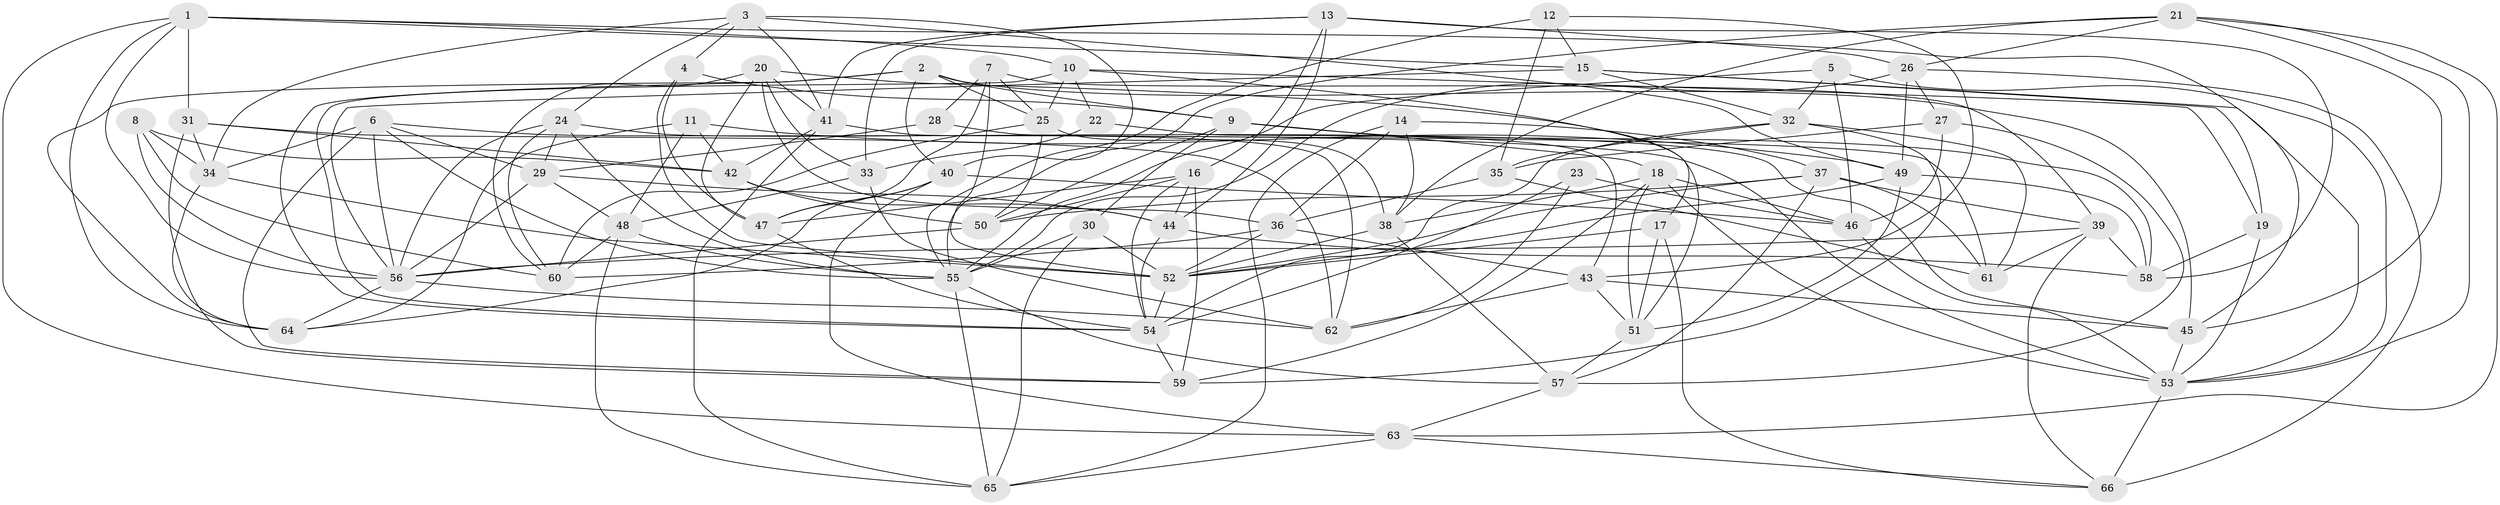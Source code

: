// original degree distribution, {4: 1.0}
// Generated by graph-tools (version 1.1) at 2025/26/03/09/25 03:26:58]
// undirected, 66 vertices, 190 edges
graph export_dot {
graph [start="1"]
  node [color=gray90,style=filled];
  1;
  2;
  3;
  4;
  5;
  6;
  7;
  8;
  9;
  10;
  11;
  12;
  13;
  14;
  15;
  16;
  17;
  18;
  19;
  20;
  21;
  22;
  23;
  24;
  25;
  26;
  27;
  28;
  29;
  30;
  31;
  32;
  33;
  34;
  35;
  36;
  37;
  38;
  39;
  40;
  41;
  42;
  43;
  44;
  45;
  46;
  47;
  48;
  49;
  50;
  51;
  52;
  53;
  54;
  55;
  56;
  57;
  58;
  59;
  60;
  61;
  62;
  63;
  64;
  65;
  66;
  1 -- 10 [weight=1.0];
  1 -- 15 [weight=1.0];
  1 -- 31 [weight=2.0];
  1 -- 45 [weight=1.0];
  1 -- 56 [weight=1.0];
  1 -- 63 [weight=1.0];
  1 -- 64 [weight=1.0];
  2 -- 9 [weight=1.0];
  2 -- 25 [weight=1.0];
  2 -- 40 [weight=1.0];
  2 -- 45 [weight=1.0];
  2 -- 54 [weight=1.0];
  2 -- 64 [weight=1.0];
  3 -- 4 [weight=1.0];
  3 -- 24 [weight=1.0];
  3 -- 34 [weight=1.0];
  3 -- 40 [weight=1.0];
  3 -- 41 [weight=1.0];
  3 -- 49 [weight=1.0];
  4 -- 9 [weight=1.0];
  4 -- 47 [weight=1.0];
  4 -- 52 [weight=1.0];
  5 -- 32 [weight=1.0];
  5 -- 46 [weight=1.0];
  5 -- 53 [weight=1.0];
  5 -- 55 [weight=1.0];
  6 -- 29 [weight=1.0];
  6 -- 34 [weight=1.0];
  6 -- 53 [weight=1.0];
  6 -- 55 [weight=1.0];
  6 -- 56 [weight=1.0];
  6 -- 59 [weight=1.0];
  7 -- 25 [weight=1.0];
  7 -- 28 [weight=2.0];
  7 -- 39 [weight=1.0];
  7 -- 47 [weight=1.0];
  7 -- 52 [weight=1.0];
  8 -- 34 [weight=1.0];
  8 -- 42 [weight=1.0];
  8 -- 56 [weight=1.0];
  8 -- 60 [weight=1.0];
  9 -- 18 [weight=1.0];
  9 -- 30 [weight=1.0];
  9 -- 50 [weight=1.0];
  9 -- 58 [weight=1.0];
  10 -- 17 [weight=1.0];
  10 -- 19 [weight=1.0];
  10 -- 22 [weight=1.0];
  10 -- 25 [weight=1.0];
  10 -- 54 [weight=1.0];
  11 -- 42 [weight=1.0];
  11 -- 48 [weight=1.0];
  11 -- 49 [weight=1.0];
  11 -- 64 [weight=1.0];
  12 -- 15 [weight=1.0];
  12 -- 35 [weight=1.0];
  12 -- 43 [weight=1.0];
  12 -- 55 [weight=1.0];
  13 -- 16 [weight=1.0];
  13 -- 26 [weight=1.0];
  13 -- 33 [weight=1.0];
  13 -- 41 [weight=1.0];
  13 -- 44 [weight=1.0];
  13 -- 58 [weight=1.0];
  14 -- 36 [weight=1.0];
  14 -- 37 [weight=1.0];
  14 -- 38 [weight=1.0];
  14 -- 65 [weight=1.0];
  15 -- 19 [weight=1.0];
  15 -- 32 [weight=1.0];
  15 -- 53 [weight=1.0];
  15 -- 56 [weight=1.0];
  16 -- 44 [weight=1.0];
  16 -- 47 [weight=1.0];
  16 -- 50 [weight=1.0];
  16 -- 54 [weight=1.0];
  16 -- 59 [weight=1.0];
  17 -- 51 [weight=1.0];
  17 -- 52 [weight=1.0];
  17 -- 66 [weight=1.0];
  18 -- 38 [weight=1.0];
  18 -- 46 [weight=1.0];
  18 -- 51 [weight=1.0];
  18 -- 53 [weight=1.0];
  18 -- 59 [weight=1.0];
  19 -- 53 [weight=1.0];
  19 -- 58 [weight=1.0];
  20 -- 33 [weight=1.0];
  20 -- 36 [weight=1.0];
  20 -- 41 [weight=1.0];
  20 -- 47 [weight=1.0];
  20 -- 51 [weight=1.0];
  20 -- 60 [weight=1.0];
  21 -- 26 [weight=1.0];
  21 -- 38 [weight=1.0];
  21 -- 45 [weight=1.0];
  21 -- 53 [weight=1.0];
  21 -- 55 [weight=1.0];
  21 -- 63 [weight=1.0];
  22 -- 33 [weight=2.0];
  22 -- 43 [weight=1.0];
  23 -- 46 [weight=1.0];
  23 -- 54 [weight=2.0];
  23 -- 62 [weight=1.0];
  24 -- 29 [weight=1.0];
  24 -- 45 [weight=1.0];
  24 -- 55 [weight=1.0];
  24 -- 56 [weight=1.0];
  24 -- 60 [weight=1.0];
  25 -- 38 [weight=1.0];
  25 -- 50 [weight=1.0];
  25 -- 60 [weight=1.0];
  26 -- 27 [weight=1.0];
  26 -- 49 [weight=1.0];
  26 -- 55 [weight=1.0];
  26 -- 66 [weight=1.0];
  27 -- 35 [weight=1.0];
  27 -- 46 [weight=1.0];
  27 -- 57 [weight=1.0];
  28 -- 29 [weight=1.0];
  28 -- 61 [weight=1.0];
  29 -- 44 [weight=1.0];
  29 -- 48 [weight=1.0];
  29 -- 56 [weight=1.0];
  30 -- 52 [weight=1.0];
  30 -- 55 [weight=1.0];
  30 -- 65 [weight=1.0];
  31 -- 34 [weight=1.0];
  31 -- 42 [weight=1.0];
  31 -- 59 [weight=1.0];
  31 -- 62 [weight=1.0];
  32 -- 35 [weight=1.0];
  32 -- 54 [weight=1.0];
  32 -- 59 [weight=1.0];
  32 -- 61 [weight=1.0];
  33 -- 48 [weight=1.0];
  33 -- 62 [weight=1.0];
  34 -- 52 [weight=1.0];
  34 -- 64 [weight=1.0];
  35 -- 36 [weight=1.0];
  35 -- 61 [weight=2.0];
  36 -- 43 [weight=1.0];
  36 -- 52 [weight=1.0];
  36 -- 60 [weight=1.0];
  37 -- 39 [weight=1.0];
  37 -- 50 [weight=1.0];
  37 -- 52 [weight=1.0];
  37 -- 57 [weight=1.0];
  37 -- 61 [weight=1.0];
  38 -- 52 [weight=1.0];
  38 -- 57 [weight=1.0];
  39 -- 56 [weight=1.0];
  39 -- 58 [weight=1.0];
  39 -- 61 [weight=1.0];
  39 -- 66 [weight=1.0];
  40 -- 46 [weight=1.0];
  40 -- 47 [weight=1.0];
  40 -- 63 [weight=1.0];
  40 -- 64 [weight=1.0];
  41 -- 42 [weight=1.0];
  41 -- 62 [weight=1.0];
  41 -- 65 [weight=1.0];
  42 -- 44 [weight=1.0];
  42 -- 50 [weight=1.0];
  43 -- 45 [weight=1.0];
  43 -- 51 [weight=1.0];
  43 -- 62 [weight=1.0];
  44 -- 54 [weight=1.0];
  44 -- 58 [weight=1.0];
  45 -- 53 [weight=1.0];
  46 -- 53 [weight=1.0];
  47 -- 54 [weight=1.0];
  48 -- 55 [weight=1.0];
  48 -- 60 [weight=1.0];
  48 -- 65 [weight=1.0];
  49 -- 51 [weight=1.0];
  49 -- 52 [weight=1.0];
  49 -- 58 [weight=1.0];
  50 -- 56 [weight=1.0];
  51 -- 57 [weight=1.0];
  52 -- 54 [weight=1.0];
  53 -- 66 [weight=2.0];
  54 -- 59 [weight=1.0];
  55 -- 57 [weight=1.0];
  55 -- 65 [weight=1.0];
  56 -- 62 [weight=1.0];
  56 -- 64 [weight=1.0];
  57 -- 63 [weight=1.0];
  63 -- 65 [weight=1.0];
  63 -- 66 [weight=1.0];
}
